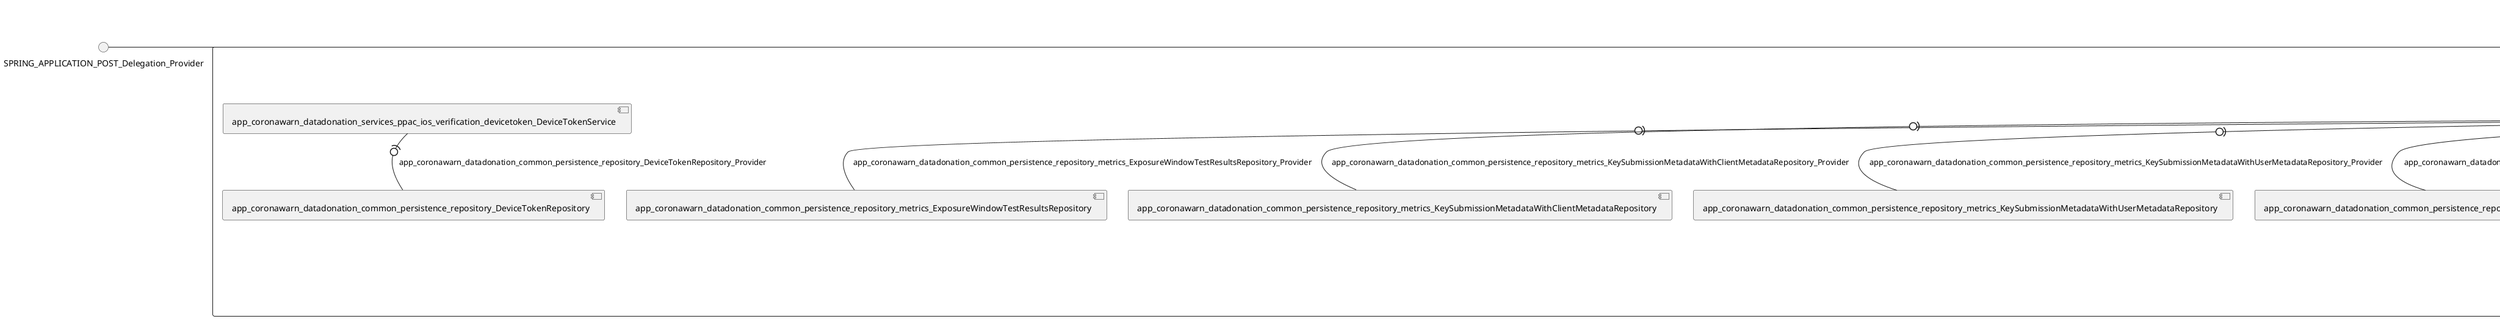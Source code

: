@startuml
skinparam fixCircleLabelOverlapping true
skinparam componentStyle uml2
() SPRING_APPLICATION_POST_Delegation_Provider
() SPRING_APPLICATION_dat_POST_2_Delegation_Provider
() SPRING_APPLICATION_dat_POST_Delegation_Provider
() SPRING_APPLICATION_delete_DELETE_Delegation_Provider
() SPRING_APPLICATION_els_POST_2_Delegation_Provider
() SPRING_APPLICATION_els_POST_3_Delegation_Provider
() SPRING_APPLICATION_els_POST_Delegation_Provider
() SPRING_APPLICATION_gen_els_GET_Delegation_Provider
() SPRING_APPLICATION_gen_otp_GET_Delegation_Provider
() SPRING_APPLICATION_gen_srs_GET_Delegation_Provider
() SPRING_APPLICATION_otp_POST_2_Delegation_Provider
() SPRING_APPLICATION_otp_POST_3_Delegation_Provider
() SPRING_APPLICATION_otp_POST_Delegation_Provider
() SPRING_APPLICATION_srs_POST_2_Delegation_Provider
() SPRING_APPLICATION_srs_POST_3_Delegation_Provider
() SPRING_APPLICATION_srs_POST_Delegation_Provider
rectangle System {
[app_coronawarn_datadonation_common_persistence_repository_AndroidIdRepository] [[corona-warn-app-cwa-ppa-server.repository#_Xt2BvHhLEe-IrPdp0QKlaA]]
[app_coronawarn_datadonation_common_persistence_repository_DeviceTokenRepository] [[corona-warn-app-cwa-ppa-server.repository#_Xt2BvHhLEe-IrPdp0QKlaA]]
[app_coronawarn_datadonation_common_persistence_repository_metrics_ClientMetadataRepository] [[corona-warn-app-cwa-ppa-server.repository#_Xt2BvHhLEe-IrPdp0QKlaA]]
[app_coronawarn_datadonation_common_persistence_repository_metrics_ExposureRiskMetadataRepository] [[corona-warn-app-cwa-ppa-server.repository#_Xt2BvHhLEe-IrPdp0QKlaA]]
[app_coronawarn_datadonation_common_persistence_repository_metrics_ExposureWindowRepository] [[corona-warn-app-cwa-ppa-server.repository#_Xt2BvHhLEe-IrPdp0QKlaA]]
[app_coronawarn_datadonation_common_persistence_repository_metrics_ExposureWindowTestResultsRepository] [[corona-warn-app-cwa-ppa-server.repository#_Xt2BvHhLEe-IrPdp0QKlaA]]
[app_coronawarn_datadonation_common_persistence_repository_metrics_KeySubmissionMetadataWithClientMetadataRepository] [[corona-warn-app-cwa-ppa-server.repository#_Xt2BvHhLEe-IrPdp0QKlaA]]
[app_coronawarn_datadonation_common_persistence_repository_metrics_KeySubmissionMetadataWithUserMetadataRepository] [[corona-warn-app-cwa-ppa-server.repository#_Xt2BvHhLEe-IrPdp0QKlaA]]
[app_coronawarn_datadonation_common_persistence_repository_metrics_SummarizedExposureWindowsWithUserMetadataRepository] [[corona-warn-app-cwa-ppa-server.repository#_Xt2BvHhLEe-IrPdp0QKlaA]]
[app_coronawarn_datadonation_common_persistence_repository_metrics_TestResultMetadataRepository] [[corona-warn-app-cwa-ppa-server.repository#_Xt2BvHhLEe-IrPdp0QKlaA]]
[app_coronawarn_datadonation_common_persistence_repository_metrics_UserMetadataRepository] [[corona-warn-app-cwa-ppa-server.repository#_Xt2BvHhLEe-IrPdp0QKlaA]]
[app_coronawarn_datadonation_common_persistence_repository_ppac_android_SaltRepository] [[corona-warn-app-cwa-ppa-server.repository#_Xt2BvHhLEe-IrPdp0QKlaA]]
[app_coronawarn_datadonation_common_persistence_service_AndroidIdService] [[corona-warn-app-cwa-ppa-server.repository#_Xt2BvHhLEe-IrPdp0QKlaA]]
[app_coronawarn_datadonation_common_persistence_service_ElsOtpService] [[corona-warn-app-cwa-ppa-server.repository#_Xt2BvHhLEe-IrPdp0QKlaA]]
[app_coronawarn_datadonation_common_persistence_service_OtpService] [[corona-warn-app-cwa-ppa-server.repository#_Xt2BvHhLEe-IrPdp0QKlaA]]
[app_coronawarn_datadonation_common_persistence_service_PpaDataService] [[corona-warn-app-cwa-ppa-server.repository#_Xt2BvHhLEe-IrPdp0QKlaA]]
[app_coronawarn_datadonation_common_persistence_service_SaltService] [[corona-warn-app-cwa-ppa-server.repository#_Xt2BvHhLEe-IrPdp0QKlaA]]
[app_coronawarn_datadonation_common_persistence_service_SrsOtpService] [[corona-warn-app-cwa-ppa-server.repository#_Xt2BvHhLEe-IrPdp0QKlaA]]
[app_coronawarn_datadonation_services_edus_otp_GenerateOtpController] [[corona-warn-app-cwa-ppa-server.repository#_Xt2BvHhLEe-IrPdp0QKlaA]]
[app_coronawarn_datadonation_services_edus_otp_OtpController] [[corona-warn-app-cwa-ppa-server.repository#_Xt2BvHhLEe-IrPdp0QKlaA]]
[app_coronawarn_datadonation_services_els_otp_ElsOtpController] [[corona-warn-app-cwa-ppa-server.repository#_Xt2BvHhLEe-IrPdp0QKlaA]]
[app_coronawarn_datadonation_services_els_otp_GenerateElsOtpController] [[corona-warn-app-cwa-ppa-server.repository#_Xt2BvHhLEe-IrPdp0QKlaA]]
[app_coronawarn_datadonation_services_ppac_android_attestation_DeviceAttestationVerifier] [[corona-warn-app-cwa-ppa-server.repository#_Xt2BvHhLEe-IrPdp0QKlaA]]
[app_coronawarn_datadonation_services_ppac_android_attestation_ProdAndroidIdVerificationStrategy] [[corona-warn-app-cwa-ppa-server.repository#_Xt2BvHhLEe-IrPdp0QKlaA]]
[app_coronawarn_datadonation_services_ppac_android_attestation_ProdSrsRateLimitVerificationStrategy] [[corona-warn-app-cwa-ppa-server.repository#_Xt2BvHhLEe-IrPdp0QKlaA]]
[app_coronawarn_datadonation_services_ppac_android_attestation_TestSrsRateLimitVerificationStrategy] [[corona-warn-app-cwa-ppa-server.repository#_Xt2BvHhLEe-IrPdp0QKlaA]]
[app_coronawarn_datadonation_services_ppac_android_controller_AndroidController] [[corona-warn-app-cwa-ppa-server.repository#_Xt2BvHhLEe-IrPdp0QKlaA]]
[app_coronawarn_datadonation_services_ppac_android_controller_DeleteSaltController] [[corona-warn-app-cwa-ppa-server.repository#_Xt2BvHhLEe-IrPdp0QKlaA]]
[app_coronawarn_datadonation_services_ppac_android_controller_PpaDataRequestAndroidConverter] [[corona-warn-app-cwa-ppa-server.repository#_Xt2BvHhLEe-IrPdp0QKlaA]]
[app_coronawarn_datadonation_services_ppac_android_controller_validation_PpaDataRequestAndroidValidator] [[corona-warn-app-cwa-ppa-server.repository#_Xt2BvHhLEe-IrPdp0QKlaA]]
[app_coronawarn_datadonation_services_ppac_commons_FakeRequestController] [[corona-warn-app-cwa-ppa-server.repository#_Xt2BvHhLEe-IrPdp0QKlaA]]
[app_coronawarn_datadonation_services_ppac_ios_controller_IosController] [[corona-warn-app-cwa-ppa-server.repository#_Xt2BvHhLEe-IrPdp0QKlaA]]
[app_coronawarn_datadonation_services_ppac_ios_controller_PpaDataRequestIosConverter] [[corona-warn-app-cwa-ppa-server.repository#_Xt2BvHhLEe-IrPdp0QKlaA]]
[app_coronawarn_datadonation_services_ppac_ios_verification_PpacProcessor] [[corona-warn-app-cwa-ppa-server.repository#_Xt2BvHhLEe-IrPdp0QKlaA]]
[app_coronawarn_datadonation_services_ppac_ios_verification_devicetoken_DeviceTokenService] [[corona-warn-app-cwa-ppa-server.repository#_Xt2BvHhLEe-IrPdp0QKlaA]]
[app_coronawarn_datadonation_services_ppac_otp_GenerateSrsOtpController] [[corona-warn-app-cwa-ppa-server.repository#_Xt2BvHhLEe-IrPdp0QKlaA]]
[app_coronawarn_datadonation_services_srs_otp_SrsOtpController] [[corona-warn-app-cwa-ppa-server.repository#_Xt2BvHhLEe-IrPdp0QKlaA]]
port SPRING_APPLICATION_POST_Provider
SPRING_APPLICATION_POST_Delegation_Provider - SPRING_APPLICATION_POST_Provider
SPRING_APPLICATION_POST_Provider - [app_coronawarn_datadonation_services_ppac_commons_FakeRequestController]
port SPRING_APPLICATION_dat_POST_2_Provider
SPRING_APPLICATION_dat_POST_2_Delegation_Provider - SPRING_APPLICATION_dat_POST_2_Provider
SPRING_APPLICATION_dat_POST_2_Provider - [app_coronawarn_datadonation_services_ppac_android_controller_AndroidController]
port SPRING_APPLICATION_dat_POST_Provider
SPRING_APPLICATION_dat_POST_Delegation_Provider - SPRING_APPLICATION_dat_POST_Provider
SPRING_APPLICATION_dat_POST_Provider - [app_coronawarn_datadonation_services_ppac_ios_controller_IosController]
port SPRING_APPLICATION_delete_DELETE_Provider
SPRING_APPLICATION_delete_DELETE_Delegation_Provider - SPRING_APPLICATION_delete_DELETE_Provider
SPRING_APPLICATION_delete_DELETE_Provider - [app_coronawarn_datadonation_services_ppac_android_controller_DeleteSaltController]
port SPRING_APPLICATION_els_POST_2_Provider
SPRING_APPLICATION_els_POST_2_Delegation_Provider - SPRING_APPLICATION_els_POST_2_Provider
SPRING_APPLICATION_els_POST_2_Provider - [app_coronawarn_datadonation_services_ppac_ios_controller_IosController]
port SPRING_APPLICATION_els_POST_3_Provider
SPRING_APPLICATION_els_POST_3_Delegation_Provider - SPRING_APPLICATION_els_POST_3_Provider
SPRING_APPLICATION_els_POST_3_Provider - [app_coronawarn_datadonation_services_ppac_android_controller_AndroidController]
port SPRING_APPLICATION_els_POST_Provider
SPRING_APPLICATION_els_POST_Delegation_Provider - SPRING_APPLICATION_els_POST_Provider
SPRING_APPLICATION_els_POST_Provider - [app_coronawarn_datadonation_services_els_otp_ElsOtpController]
port SPRING_APPLICATION_gen_els_GET_Provider
SPRING_APPLICATION_gen_els_GET_Delegation_Provider - SPRING_APPLICATION_gen_els_GET_Provider
SPRING_APPLICATION_gen_els_GET_Provider - [app_coronawarn_datadonation_services_els_otp_GenerateElsOtpController]
port SPRING_APPLICATION_gen_otp_GET_Provider
SPRING_APPLICATION_gen_otp_GET_Delegation_Provider - SPRING_APPLICATION_gen_otp_GET_Provider
SPRING_APPLICATION_gen_otp_GET_Provider - [app_coronawarn_datadonation_services_edus_otp_GenerateOtpController]
port SPRING_APPLICATION_gen_srs_GET_Provider
SPRING_APPLICATION_gen_srs_GET_Delegation_Provider - SPRING_APPLICATION_gen_srs_GET_Provider
SPRING_APPLICATION_gen_srs_GET_Provider - [app_coronawarn_datadonation_services_ppac_otp_GenerateSrsOtpController]
port SPRING_APPLICATION_otp_POST_2_Provider
SPRING_APPLICATION_otp_POST_2_Delegation_Provider - SPRING_APPLICATION_otp_POST_2_Provider
SPRING_APPLICATION_otp_POST_2_Provider - [app_coronawarn_datadonation_services_ppac_android_controller_AndroidController]
port SPRING_APPLICATION_otp_POST_3_Provider
SPRING_APPLICATION_otp_POST_3_Delegation_Provider - SPRING_APPLICATION_otp_POST_3_Provider
SPRING_APPLICATION_otp_POST_3_Provider - [app_coronawarn_datadonation_services_edus_otp_OtpController]
port SPRING_APPLICATION_otp_POST_Provider
SPRING_APPLICATION_otp_POST_Delegation_Provider - SPRING_APPLICATION_otp_POST_Provider
SPRING_APPLICATION_otp_POST_Provider - [app_coronawarn_datadonation_services_ppac_ios_controller_IosController]
port SPRING_APPLICATION_srs_POST_2_Provider
SPRING_APPLICATION_srs_POST_2_Delegation_Provider - SPRING_APPLICATION_srs_POST_2_Provider
SPRING_APPLICATION_srs_POST_2_Provider - [app_coronawarn_datadonation_services_ppac_android_controller_AndroidController]
port SPRING_APPLICATION_srs_POST_3_Provider
SPRING_APPLICATION_srs_POST_3_Delegation_Provider - SPRING_APPLICATION_srs_POST_3_Provider
SPRING_APPLICATION_srs_POST_3_Provider - [app_coronawarn_datadonation_services_srs_otp_SrsOtpController]
port SPRING_APPLICATION_srs_POST_Provider
SPRING_APPLICATION_srs_POST_Delegation_Provider - SPRING_APPLICATION_srs_POST_Provider
SPRING_APPLICATION_srs_POST_Provider - [app_coronawarn_datadonation_services_ppac_ios_controller_IosController]
[app_coronawarn_datadonation_common_persistence_service_AndroidIdService] -(0- [app_coronawarn_datadonation_common_persistence_repository_AndroidIdRepository] : app_coronawarn_datadonation_common_persistence_repository_AndroidIdRepository_Provider
[app_coronawarn_datadonation_services_ppac_ios_verification_devicetoken_DeviceTokenService] -(0- [app_coronawarn_datadonation_common_persistence_repository_DeviceTokenRepository] : app_coronawarn_datadonation_common_persistence_repository_DeviceTokenRepository_Provider
[app_coronawarn_datadonation_common_persistence_service_PpaDataService] -(0- [app_coronawarn_datadonation_common_persistence_repository_metrics_ClientMetadataRepository] : app_coronawarn_datadonation_common_persistence_repository_metrics_ClientMetadataRepository_Provider
[app_coronawarn_datadonation_common_persistence_service_PpaDataService] -(0- [app_coronawarn_datadonation_common_persistence_repository_metrics_ExposureRiskMetadataRepository] : app_coronawarn_datadonation_common_persistence_repository_metrics_ExposureRiskMetadataRepository_Provider
[app_coronawarn_datadonation_common_persistence_service_PpaDataService] -(0- [app_coronawarn_datadonation_common_persistence_repository_metrics_ExposureWindowRepository] : app_coronawarn_datadonation_common_persistence_repository_metrics_ExposureWindowRepository_Provider
[app_coronawarn_datadonation_common_persistence_service_PpaDataService] -(0- [app_coronawarn_datadonation_common_persistence_repository_metrics_ExposureWindowTestResultsRepository] : app_coronawarn_datadonation_common_persistence_repository_metrics_ExposureWindowTestResultsRepository_Provider
[app_coronawarn_datadonation_common_persistence_service_PpaDataService] -(0- [app_coronawarn_datadonation_common_persistence_repository_metrics_KeySubmissionMetadataWithClientMetadataRepository] : app_coronawarn_datadonation_common_persistence_repository_metrics_KeySubmissionMetadataWithClientMetadataRepository_Provider
[app_coronawarn_datadonation_common_persistence_service_PpaDataService] -(0- [app_coronawarn_datadonation_common_persistence_repository_metrics_KeySubmissionMetadataWithUserMetadataRepository] : app_coronawarn_datadonation_common_persistence_repository_metrics_KeySubmissionMetadataWithUserMetadataRepository_Provider
[app_coronawarn_datadonation_common_persistence_service_PpaDataService] -(0- [app_coronawarn_datadonation_common_persistence_repository_metrics_SummarizedExposureWindowsWithUserMetadataRepository] : app_coronawarn_datadonation_common_persistence_repository_metrics_SummarizedExposureWindowsWithUserMetadataRepository_Provider
[app_coronawarn_datadonation_common_persistence_service_PpaDataService] -(0- [app_coronawarn_datadonation_common_persistence_repository_metrics_TestResultMetadataRepository] : app_coronawarn_datadonation_common_persistence_repository_metrics_TestResultMetadataRepository_Provider
[app_coronawarn_datadonation_common_persistence_service_PpaDataService] -(0- [app_coronawarn_datadonation_common_persistence_repository_metrics_UserMetadataRepository] : app_coronawarn_datadonation_common_persistence_repository_metrics_UserMetadataRepository_Provider
[app_coronawarn_datadonation_common_persistence_service_SaltService] -(0- [app_coronawarn_datadonation_common_persistence_repository_ppac_android_SaltRepository] : app_coronawarn_datadonation_common_persistence_repository_ppac_android_SaltRepository_Provider
[app_coronawarn_datadonation_services_ppac_android_controller_AndroidController] -(0- [app_coronawarn_datadonation_common_persistence_service_AndroidIdService] : app_coronawarn_datadonation_common_persistence_service_AndroidIdService_Provider
[app_coronawarn_datadonation_services_els_otp_GenerateElsOtpController] -(0- [app_coronawarn_datadonation_common_persistence_service_ElsOtpService] : app_coronawarn_datadonation_common_persistence_service_ElsOtpService_Provider
[app_coronawarn_datadonation_services_edus_otp_GenerateOtpController] -(0- [app_coronawarn_datadonation_common_persistence_service_OtpService] : app_coronawarn_datadonation_common_persistence_service_OtpService_Provider
[app_coronawarn_datadonation_services_ppac_android_controller_DeleteSaltController] -(0- [app_coronawarn_datadonation_common_persistence_service_SaltService] : app_coronawarn_datadonation_common_persistence_service_SaltService_Provider
[app_coronawarn_datadonation_services_ppac_otp_GenerateSrsOtpController] -(0- [app_coronawarn_datadonation_common_persistence_service_SrsOtpService] : app_coronawarn_datadonation_common_persistence_service_SrsOtpService_Provider
[app_coronawarn_datadonation_services_ppac_android_controller_AndroidController] -(0- [app_coronawarn_datadonation_services_ppac_android_attestation_ProdAndroidIdVerificationStrategy] : app_coronawarn_datadonation_services_ppac_android_attestation_AndroidIdVerificationStrategy_Provider
[app_coronawarn_datadonation_services_ppac_android_controller_AndroidController] -(0- [app_coronawarn_datadonation_services_ppac_android_attestation_DeviceAttestationVerifier] : app_coronawarn_datadonation_services_ppac_android_attestation_DeviceAttestationVerifier_Provider
[app_coronawarn_datadonation_services_ppac_android_controller_AndroidController] -(0- [app_coronawarn_datadonation_services_ppac_android_attestation_TestSrsRateLimitVerificationStrategy] : app_coronawarn_datadonation_services_ppac_android_attestation_SrsRateLimitVerificationStrategy_Provider
[app_coronawarn_datadonation_services_ppac_android_controller_AndroidController] -(0- [app_coronawarn_datadonation_services_ppac_android_attestation_ProdSrsRateLimitVerificationStrategy] : app_coronawarn_datadonation_services_ppac_android_attestation_SrsRateLimitVerificationStrategy_Provider
[app_coronawarn_datadonation_services_ppac_android_controller_AndroidController] -(0- [app_coronawarn_datadonation_services_ppac_android_controller_PpaDataRequestAndroidConverter] : app_coronawarn_datadonation_services_ppac_android_controller_PpaDataRequestAndroidConverter_Provider
[app_coronawarn_datadonation_services_ppac_android_controller_AndroidController] -(0- [app_coronawarn_datadonation_services_ppac_android_controller_validation_PpaDataRequestAndroidValidator] : app_coronawarn_datadonation_services_ppac_android_controller_validation_PpaDataRequestAndroidValidator_Provider
[app_coronawarn_datadonation_services_ppac_ios_controller_IosController] -(0- [app_coronawarn_datadonation_services_ppac_ios_controller_PpaDataRequestIosConverter] : app_coronawarn_datadonation_services_ppac_ios_controller_PpaDataRequestIosConverter_Provider
[app_coronawarn_datadonation_services_ppac_ios_controller_IosController] -(0- [app_coronawarn_datadonation_services_ppac_ios_verification_PpacProcessor] : app_coronawarn_datadonation_services_ppac_ios_verification_PpacProcessor_Provider
}

@enduml
